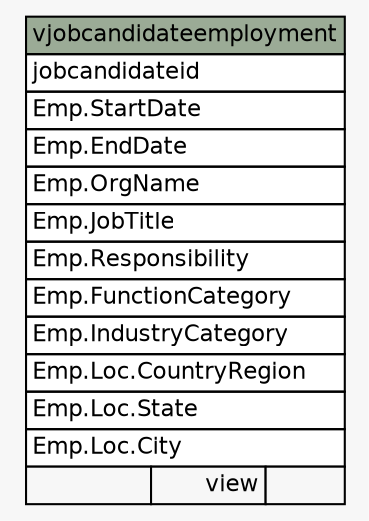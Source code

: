 // dot 2.40.1 on Linux 5.4.0-80-generic
// SchemaSpy rev 590
digraph "vjobcandidateemployment" {
  graph [
    rankdir="RL"
    bgcolor="#f7f7f7"
    nodesep="0.18"
    ranksep="0.46"
    fontname="Helvetica"
    fontsize="11"
  ];
  node [
    fontname="Helvetica"
    fontsize="11"
    shape="plaintext"
  ];
  edge [
    arrowsize="0.8"
  ];
  "vjobcandidateemployment" [
    label=<
    <TABLE BORDER="0" CELLBORDER="1" CELLSPACING="0" BGCOLOR="#ffffff">
      <TR><TD COLSPAN="3" BGCOLOR="#9bab96" ALIGN="CENTER">vjobcandidateemployment</TD></TR>
      <TR><TD PORT="jobcandidateid" COLSPAN="3" ALIGN="LEFT">jobcandidateid</TD></TR>
      <TR><TD PORT="Emp.StartDate" COLSPAN="3" ALIGN="LEFT">Emp.StartDate</TD></TR>
      <TR><TD PORT="Emp.EndDate" COLSPAN="3" ALIGN="LEFT">Emp.EndDate</TD></TR>
      <TR><TD PORT="Emp.OrgName" COLSPAN="3" ALIGN="LEFT">Emp.OrgName</TD></TR>
      <TR><TD PORT="Emp.JobTitle" COLSPAN="3" ALIGN="LEFT">Emp.JobTitle</TD></TR>
      <TR><TD PORT="Emp.Responsibility" COLSPAN="3" ALIGN="LEFT">Emp.Responsibility</TD></TR>
      <TR><TD PORT="Emp.FunctionCategory" COLSPAN="3" ALIGN="LEFT">Emp.FunctionCategory</TD></TR>
      <TR><TD PORT="Emp.IndustryCategory" COLSPAN="3" ALIGN="LEFT">Emp.IndustryCategory</TD></TR>
      <TR><TD PORT="Emp.Loc.CountryRegion" COLSPAN="3" ALIGN="LEFT">Emp.Loc.CountryRegion</TD></TR>
      <TR><TD PORT="Emp.Loc.State" COLSPAN="3" ALIGN="LEFT">Emp.Loc.State</TD></TR>
      <TR><TD PORT="Emp.Loc.City" COLSPAN="3" ALIGN="LEFT">Emp.Loc.City</TD></TR>
      <TR><TD ALIGN="LEFT" BGCOLOR="#f7f7f7">  </TD><TD ALIGN="RIGHT" BGCOLOR="#f7f7f7">view</TD><TD ALIGN="RIGHT" BGCOLOR="#f7f7f7">  </TD></TR>
    </TABLE>>
    URL="tables/vjobcandidateemployment.html"
    tooltip="vjobcandidateemployment"
  ];
}

